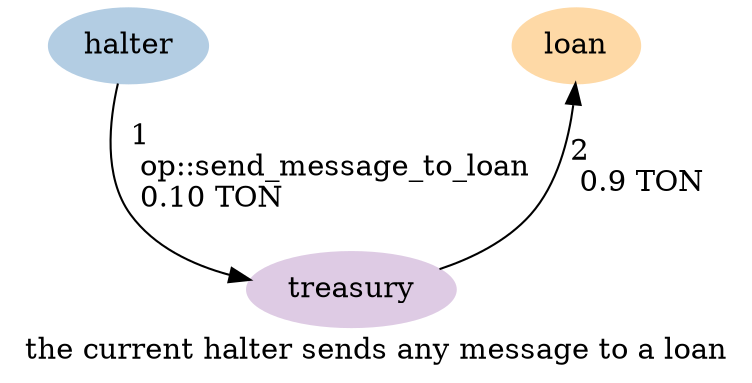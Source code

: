 digraph {
    label="the current halter sends any message to a loan"
    node [ colorscheme=pastel19 style=filled ]

    /* Entities */
    halter [ color=2 ]
    treasury [ color=4 ]
    loan [ color=5 ]

    /* Relationships */
    halter -> treasury [ label="1\l op::send_message_to_loan\l 0.10 TON\l" ]
    treasury -> loan [ label="2\l 0.9 TON\l" ]

    /* Ranks */
    { rank=min halter }
    { rank=max treasury }
}
